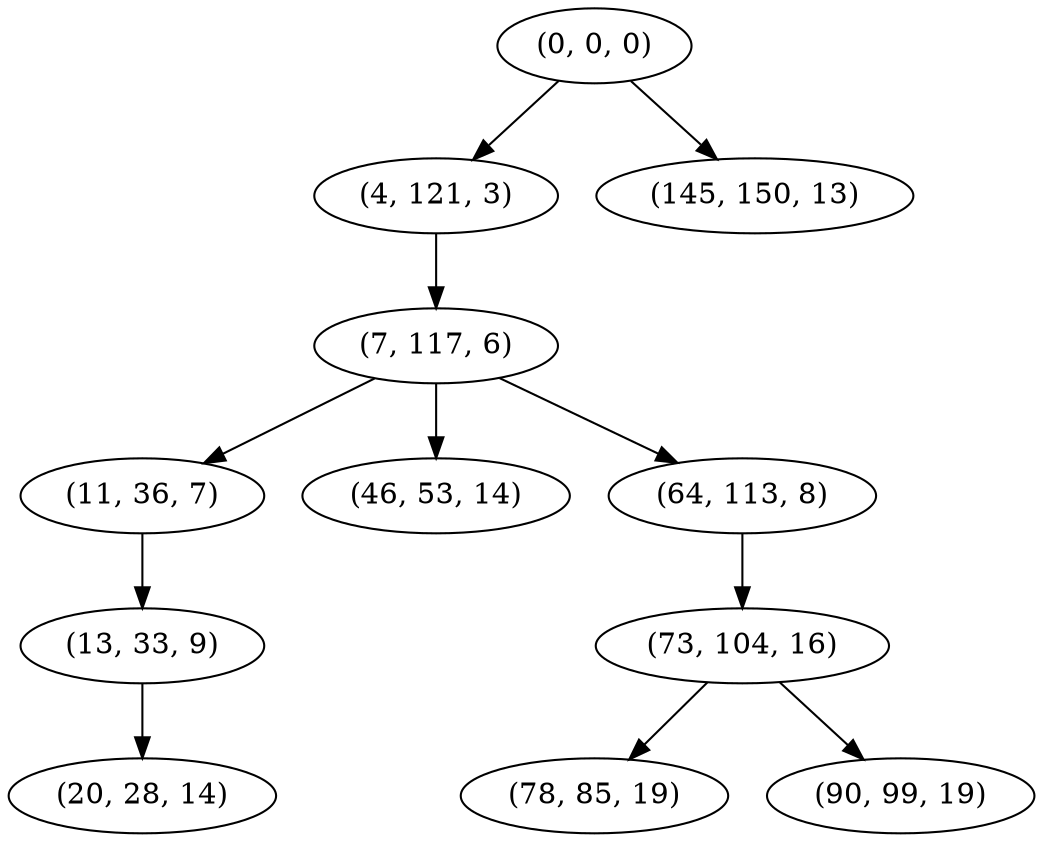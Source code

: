 digraph tree {
    "(0, 0, 0)";
    "(4, 121, 3)";
    "(7, 117, 6)";
    "(11, 36, 7)";
    "(13, 33, 9)";
    "(20, 28, 14)";
    "(46, 53, 14)";
    "(64, 113, 8)";
    "(73, 104, 16)";
    "(78, 85, 19)";
    "(90, 99, 19)";
    "(145, 150, 13)";
    "(0, 0, 0)" -> "(4, 121, 3)";
    "(0, 0, 0)" -> "(145, 150, 13)";
    "(4, 121, 3)" -> "(7, 117, 6)";
    "(7, 117, 6)" -> "(11, 36, 7)";
    "(7, 117, 6)" -> "(46, 53, 14)";
    "(7, 117, 6)" -> "(64, 113, 8)";
    "(11, 36, 7)" -> "(13, 33, 9)";
    "(13, 33, 9)" -> "(20, 28, 14)";
    "(64, 113, 8)" -> "(73, 104, 16)";
    "(73, 104, 16)" -> "(78, 85, 19)";
    "(73, 104, 16)" -> "(90, 99, 19)";
}
